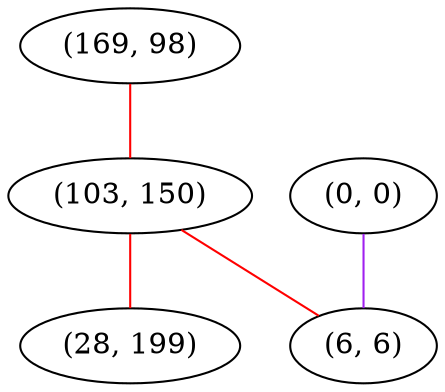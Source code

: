 graph "" {
"(169, 98)";
"(103, 150)";
"(0, 0)";
"(28, 199)";
"(6, 6)";
"(169, 98)" -- "(103, 150)"  [color=red, key=0, weight=1];
"(103, 150)" -- "(28, 199)"  [color=red, key=0, weight=1];
"(103, 150)" -- "(6, 6)"  [color=red, key=0, weight=1];
"(0, 0)" -- "(6, 6)"  [color=purple, key=0, weight=4];
}
